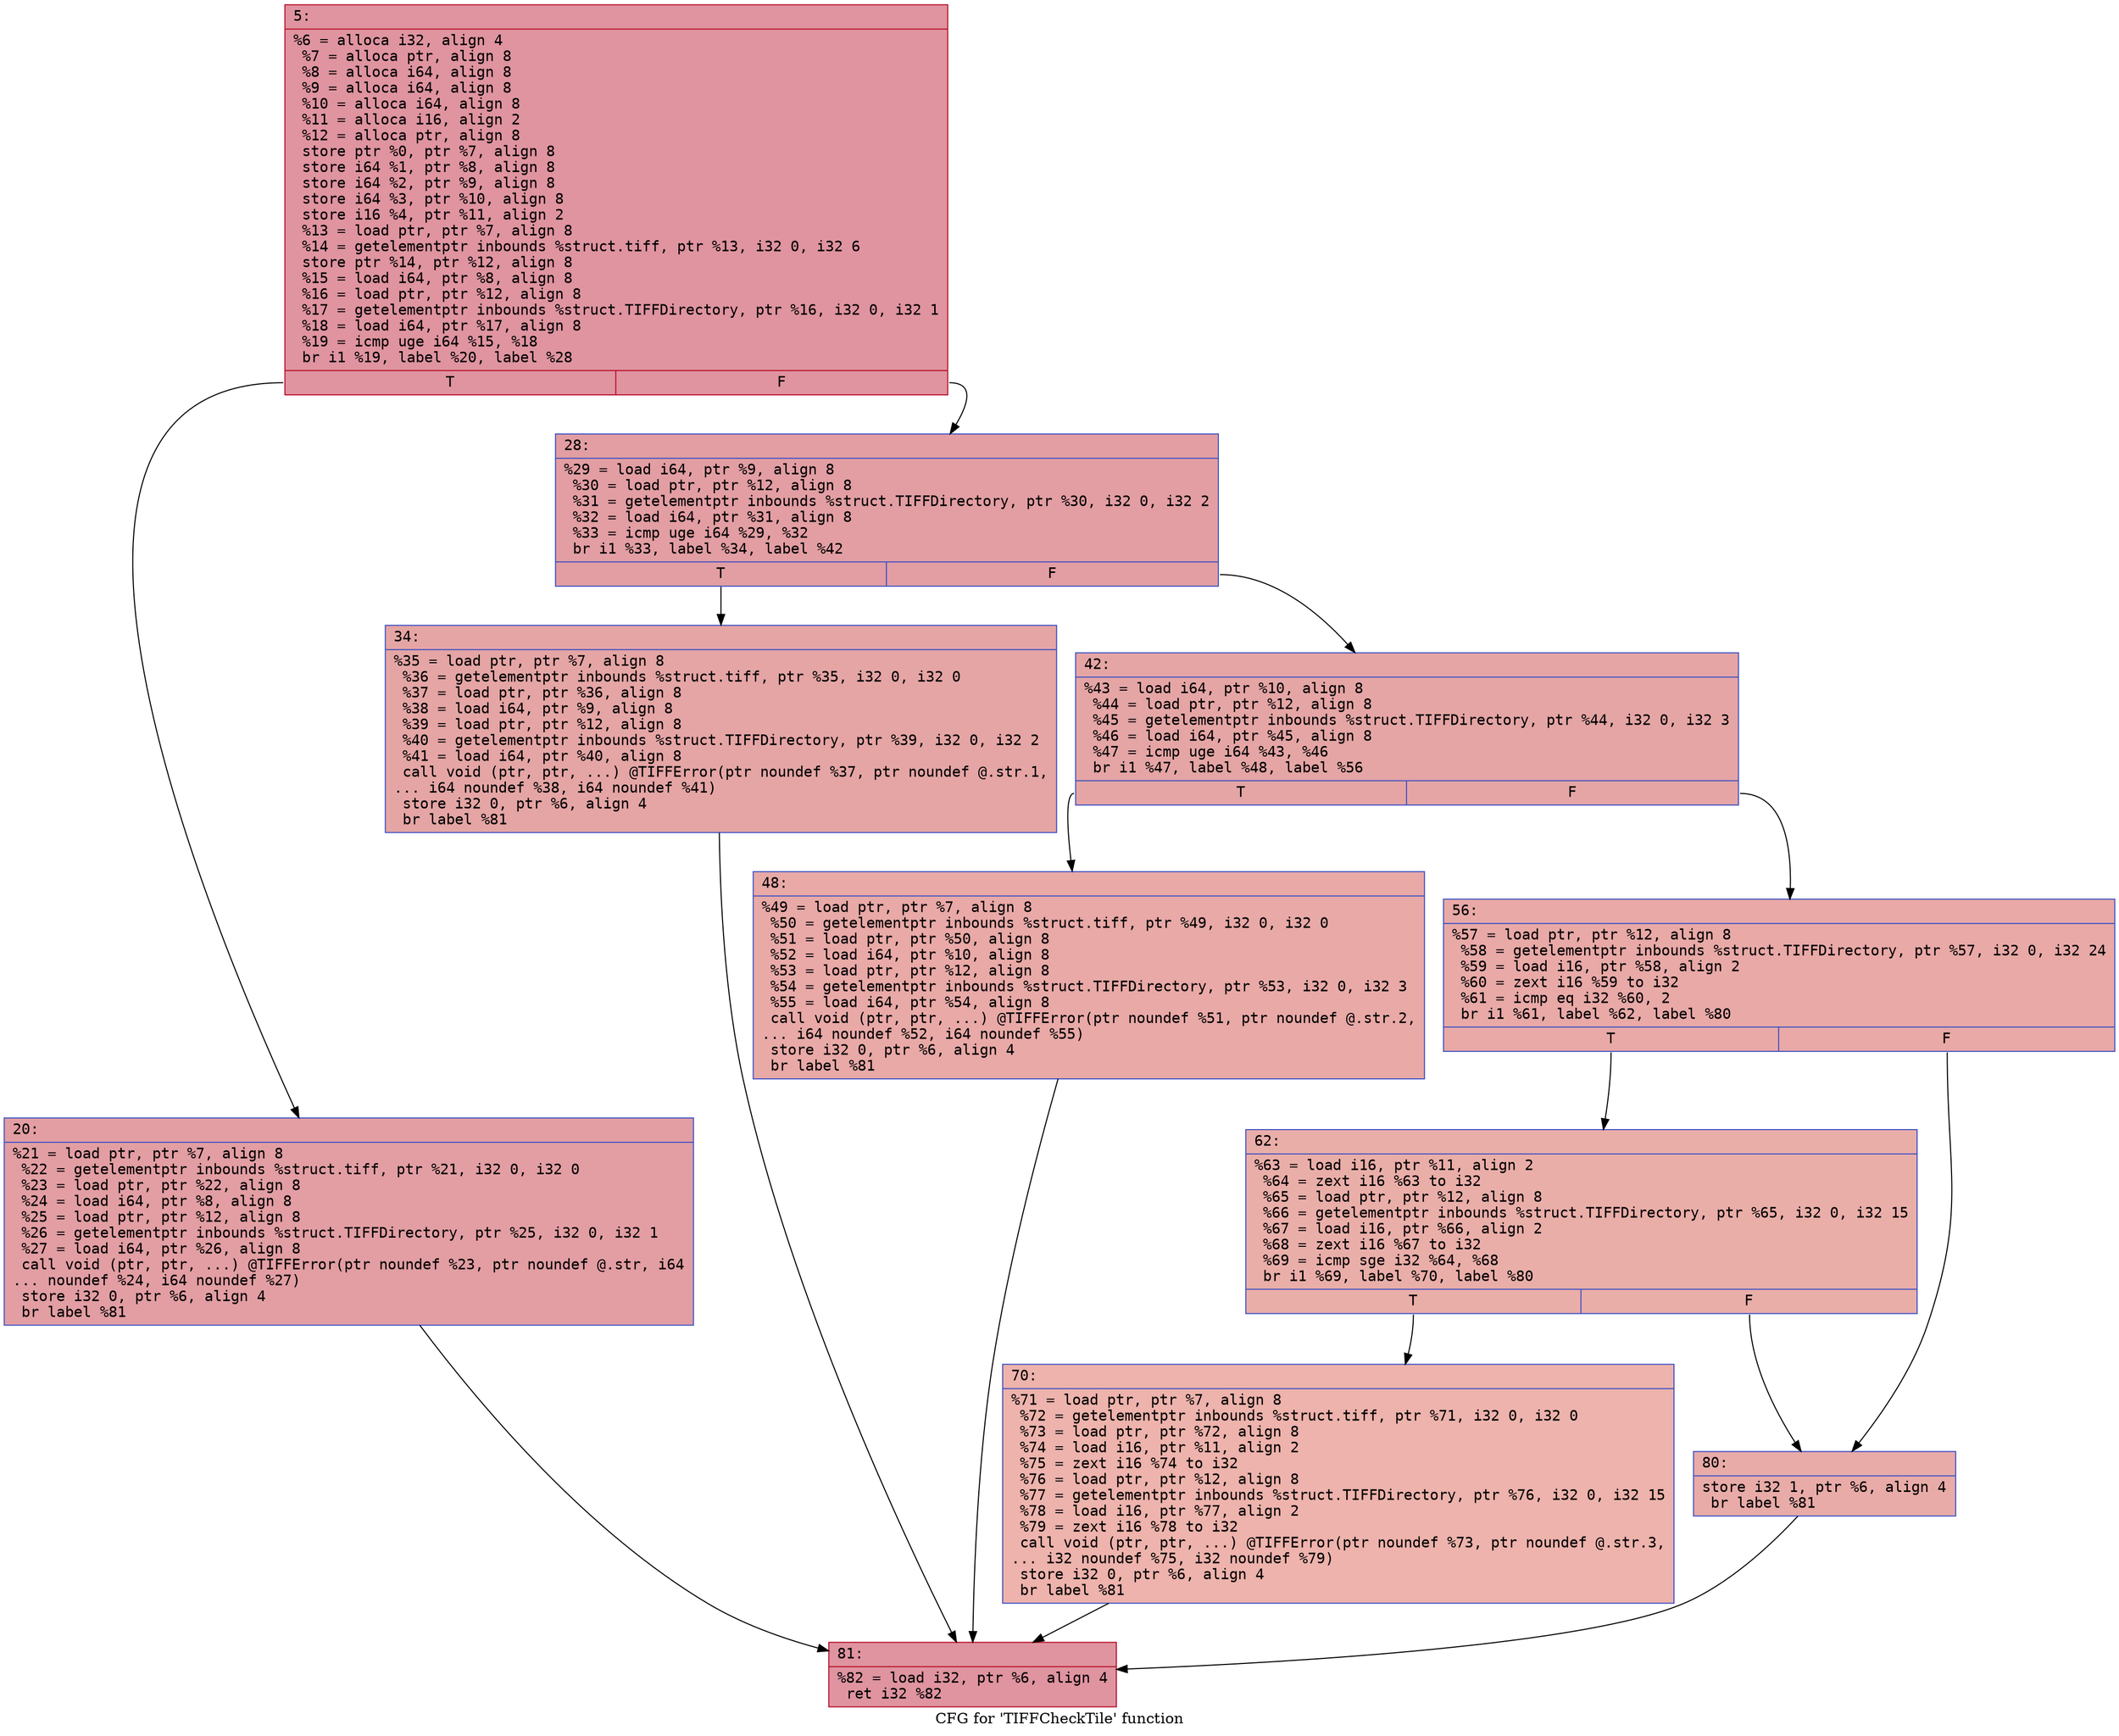 digraph "CFG for 'TIFFCheckTile' function" {
	label="CFG for 'TIFFCheckTile' function";

	Node0x600002efa440 [shape=record,color="#b70d28ff", style=filled, fillcolor="#b70d2870" fontname="Courier",label="{5:\l|  %6 = alloca i32, align 4\l  %7 = alloca ptr, align 8\l  %8 = alloca i64, align 8\l  %9 = alloca i64, align 8\l  %10 = alloca i64, align 8\l  %11 = alloca i16, align 2\l  %12 = alloca ptr, align 8\l  store ptr %0, ptr %7, align 8\l  store i64 %1, ptr %8, align 8\l  store i64 %2, ptr %9, align 8\l  store i64 %3, ptr %10, align 8\l  store i16 %4, ptr %11, align 2\l  %13 = load ptr, ptr %7, align 8\l  %14 = getelementptr inbounds %struct.tiff, ptr %13, i32 0, i32 6\l  store ptr %14, ptr %12, align 8\l  %15 = load i64, ptr %8, align 8\l  %16 = load ptr, ptr %12, align 8\l  %17 = getelementptr inbounds %struct.TIFFDirectory, ptr %16, i32 0, i32 1\l  %18 = load i64, ptr %17, align 8\l  %19 = icmp uge i64 %15, %18\l  br i1 %19, label %20, label %28\l|{<s0>T|<s1>F}}"];
	Node0x600002efa440:s0 -> Node0x600002efa490[tooltip="5 -> 20\nProbability 50.00%" ];
	Node0x600002efa440:s1 -> Node0x600002efa4e0[tooltip="5 -> 28\nProbability 50.00%" ];
	Node0x600002efa490 [shape=record,color="#3d50c3ff", style=filled, fillcolor="#be242e70" fontname="Courier",label="{20:\l|  %21 = load ptr, ptr %7, align 8\l  %22 = getelementptr inbounds %struct.tiff, ptr %21, i32 0, i32 0\l  %23 = load ptr, ptr %22, align 8\l  %24 = load i64, ptr %8, align 8\l  %25 = load ptr, ptr %12, align 8\l  %26 = getelementptr inbounds %struct.TIFFDirectory, ptr %25, i32 0, i32 1\l  %27 = load i64, ptr %26, align 8\l  call void (ptr, ptr, ...) @TIFFError(ptr noundef %23, ptr noundef @.str, i64\l... noundef %24, i64 noundef %27)\l  store i32 0, ptr %6, align 4\l  br label %81\l}"];
	Node0x600002efa490 -> Node0x600002efa760[tooltip="20 -> 81\nProbability 100.00%" ];
	Node0x600002efa4e0 [shape=record,color="#3d50c3ff", style=filled, fillcolor="#be242e70" fontname="Courier",label="{28:\l|  %29 = load i64, ptr %9, align 8\l  %30 = load ptr, ptr %12, align 8\l  %31 = getelementptr inbounds %struct.TIFFDirectory, ptr %30, i32 0, i32 2\l  %32 = load i64, ptr %31, align 8\l  %33 = icmp uge i64 %29, %32\l  br i1 %33, label %34, label %42\l|{<s0>T|<s1>F}}"];
	Node0x600002efa4e0:s0 -> Node0x600002efa530[tooltip="28 -> 34\nProbability 50.00%" ];
	Node0x600002efa4e0:s1 -> Node0x600002efa580[tooltip="28 -> 42\nProbability 50.00%" ];
	Node0x600002efa530 [shape=record,color="#3d50c3ff", style=filled, fillcolor="#c5333470" fontname="Courier",label="{34:\l|  %35 = load ptr, ptr %7, align 8\l  %36 = getelementptr inbounds %struct.tiff, ptr %35, i32 0, i32 0\l  %37 = load ptr, ptr %36, align 8\l  %38 = load i64, ptr %9, align 8\l  %39 = load ptr, ptr %12, align 8\l  %40 = getelementptr inbounds %struct.TIFFDirectory, ptr %39, i32 0, i32 2\l  %41 = load i64, ptr %40, align 8\l  call void (ptr, ptr, ...) @TIFFError(ptr noundef %37, ptr noundef @.str.1,\l... i64 noundef %38, i64 noundef %41)\l  store i32 0, ptr %6, align 4\l  br label %81\l}"];
	Node0x600002efa530 -> Node0x600002efa760[tooltip="34 -> 81\nProbability 100.00%" ];
	Node0x600002efa580 [shape=record,color="#3d50c3ff", style=filled, fillcolor="#c5333470" fontname="Courier",label="{42:\l|  %43 = load i64, ptr %10, align 8\l  %44 = load ptr, ptr %12, align 8\l  %45 = getelementptr inbounds %struct.TIFFDirectory, ptr %44, i32 0, i32 3\l  %46 = load i64, ptr %45, align 8\l  %47 = icmp uge i64 %43, %46\l  br i1 %47, label %48, label %56\l|{<s0>T|<s1>F}}"];
	Node0x600002efa580:s0 -> Node0x600002efa5d0[tooltip="42 -> 48\nProbability 50.00%" ];
	Node0x600002efa580:s1 -> Node0x600002efa620[tooltip="42 -> 56\nProbability 50.00%" ];
	Node0x600002efa5d0 [shape=record,color="#3d50c3ff", style=filled, fillcolor="#ca3b3770" fontname="Courier",label="{48:\l|  %49 = load ptr, ptr %7, align 8\l  %50 = getelementptr inbounds %struct.tiff, ptr %49, i32 0, i32 0\l  %51 = load ptr, ptr %50, align 8\l  %52 = load i64, ptr %10, align 8\l  %53 = load ptr, ptr %12, align 8\l  %54 = getelementptr inbounds %struct.TIFFDirectory, ptr %53, i32 0, i32 3\l  %55 = load i64, ptr %54, align 8\l  call void (ptr, ptr, ...) @TIFFError(ptr noundef %51, ptr noundef @.str.2,\l... i64 noundef %52, i64 noundef %55)\l  store i32 0, ptr %6, align 4\l  br label %81\l}"];
	Node0x600002efa5d0 -> Node0x600002efa760[tooltip="48 -> 81\nProbability 100.00%" ];
	Node0x600002efa620 [shape=record,color="#3d50c3ff", style=filled, fillcolor="#ca3b3770" fontname="Courier",label="{56:\l|  %57 = load ptr, ptr %12, align 8\l  %58 = getelementptr inbounds %struct.TIFFDirectory, ptr %57, i32 0, i32 24\l  %59 = load i16, ptr %58, align 2\l  %60 = zext i16 %59 to i32\l  %61 = icmp eq i32 %60, 2\l  br i1 %61, label %62, label %80\l|{<s0>T|<s1>F}}"];
	Node0x600002efa620:s0 -> Node0x600002efa670[tooltip="56 -> 62\nProbability 50.00%" ];
	Node0x600002efa620:s1 -> Node0x600002efa710[tooltip="56 -> 80\nProbability 50.00%" ];
	Node0x600002efa670 [shape=record,color="#3d50c3ff", style=filled, fillcolor="#d0473d70" fontname="Courier",label="{62:\l|  %63 = load i16, ptr %11, align 2\l  %64 = zext i16 %63 to i32\l  %65 = load ptr, ptr %12, align 8\l  %66 = getelementptr inbounds %struct.TIFFDirectory, ptr %65, i32 0, i32 15\l  %67 = load i16, ptr %66, align 2\l  %68 = zext i16 %67 to i32\l  %69 = icmp sge i32 %64, %68\l  br i1 %69, label %70, label %80\l|{<s0>T|<s1>F}}"];
	Node0x600002efa670:s0 -> Node0x600002efa6c0[tooltip="62 -> 70\nProbability 50.00%" ];
	Node0x600002efa670:s1 -> Node0x600002efa710[tooltip="62 -> 80\nProbability 50.00%" ];
	Node0x600002efa6c0 [shape=record,color="#3d50c3ff", style=filled, fillcolor="#d6524470" fontname="Courier",label="{70:\l|  %71 = load ptr, ptr %7, align 8\l  %72 = getelementptr inbounds %struct.tiff, ptr %71, i32 0, i32 0\l  %73 = load ptr, ptr %72, align 8\l  %74 = load i16, ptr %11, align 2\l  %75 = zext i16 %74 to i32\l  %76 = load ptr, ptr %12, align 8\l  %77 = getelementptr inbounds %struct.TIFFDirectory, ptr %76, i32 0, i32 15\l  %78 = load i16, ptr %77, align 2\l  %79 = zext i16 %78 to i32\l  call void (ptr, ptr, ...) @TIFFError(ptr noundef %73, ptr noundef @.str.3,\l... i32 noundef %75, i32 noundef %79)\l  store i32 0, ptr %6, align 4\l  br label %81\l}"];
	Node0x600002efa6c0 -> Node0x600002efa760[tooltip="70 -> 81\nProbability 100.00%" ];
	Node0x600002efa710 [shape=record,color="#3d50c3ff", style=filled, fillcolor="#cc403a70" fontname="Courier",label="{80:\l|  store i32 1, ptr %6, align 4\l  br label %81\l}"];
	Node0x600002efa710 -> Node0x600002efa760[tooltip="80 -> 81\nProbability 100.00%" ];
	Node0x600002efa760 [shape=record,color="#b70d28ff", style=filled, fillcolor="#b70d2870" fontname="Courier",label="{81:\l|  %82 = load i32, ptr %6, align 4\l  ret i32 %82\l}"];
}
